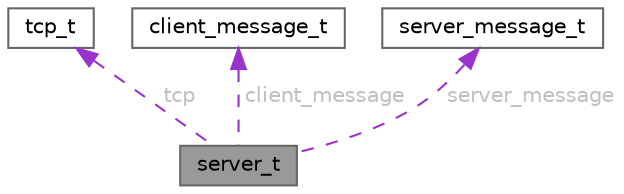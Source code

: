 digraph "server_t"
{
 // LATEX_PDF_SIZE
  bgcolor="transparent";
  edge [fontname=Helvetica,fontsize=10,labelfontname=Helvetica,labelfontsize=10];
  node [fontname=Helvetica,fontsize=10,shape=box,height=0.2,width=0.4];
  Node1 [id="Node000001",label="server_t",height=0.2,width=0.4,color="gray40", fillcolor="grey60", style="filled", fontcolor="black",tooltip=" "];
  Node2 -> Node1 [id="edge4_Node000001_Node000002",dir="back",color="darkorchid3",style="dashed",tooltip=" ",label=" tcp",fontcolor="grey" ];
  Node2 [id="Node000002",label="tcp_t",height=0.2,width=0.4,color="gray40", fillcolor="white", style="filled",URL="$structtcp__t.html",tooltip=" "];
  Node3 -> Node1 [id="edge5_Node000001_Node000003",dir="back",color="darkorchid3",style="dashed",tooltip=" ",label=" client_message",fontcolor="grey" ];
  Node3 [id="Node000003",label="client_message_t",height=0.2,width=0.4,color="gray40", fillcolor="white", style="filled",URL="$structclient__message__t.html",tooltip=" "];
  Node4 -> Node1 [id="edge6_Node000001_Node000004",dir="back",color="darkorchid3",style="dashed",tooltip=" ",label=" server_message",fontcolor="grey" ];
  Node4 [id="Node000004",label="server_message_t",height=0.2,width=0.4,color="gray40", fillcolor="white", style="filled",URL="$structserver__message__t.html",tooltip=" "];
}
